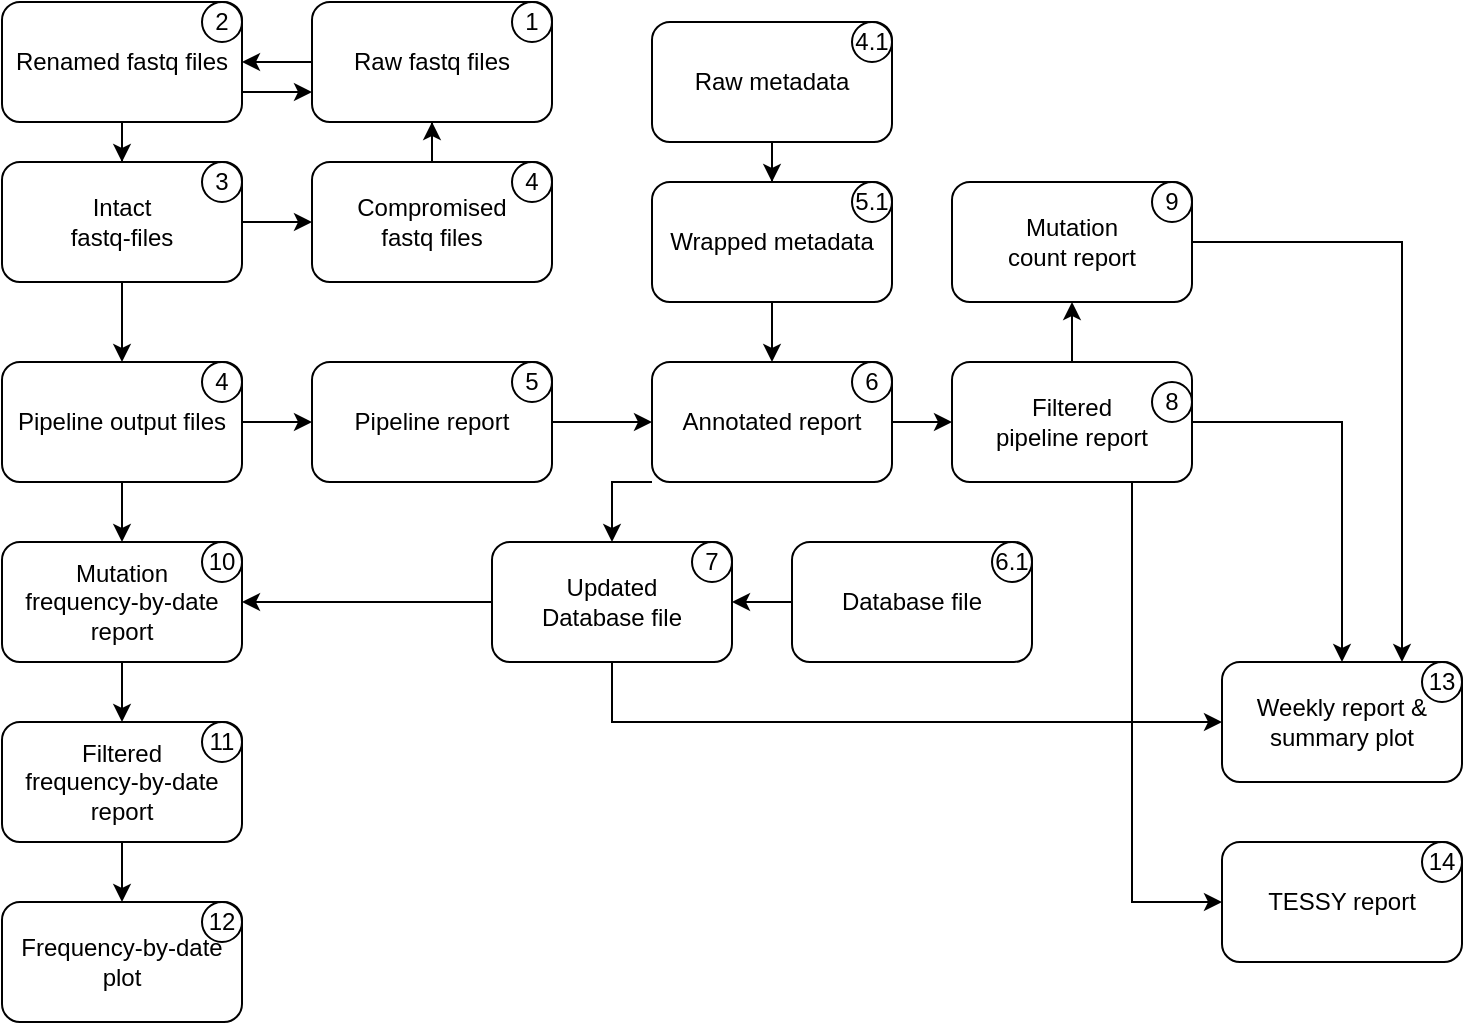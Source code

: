 <mxfile version="20.3.0" type="github">
  <diagram id="-fZA9QrkQrzrABnsWHQr" name="Page-1">
    <mxGraphModel dx="1342" dy="551" grid="1" gridSize="10" guides="1" tooltips="1" connect="1" arrows="1" fold="1" page="1" pageScale="1" pageWidth="850" pageHeight="1100" math="0" shadow="0">
      <root>
        <mxCell id="0" />
        <mxCell id="1" parent="0" />
        <mxCell id="NgFwrWxws-ZB1Rauv6lD-73" value="" style="edgeStyle=orthogonalEdgeStyle;rounded=0;orthogonalLoop=1;jettySize=auto;html=1;" edge="1" parent="1" source="NgFwrWxws-ZB1Rauv6lD-4" target="NgFwrWxws-ZB1Rauv6lD-10">
          <mxGeometry relative="1" as="geometry" />
        </mxCell>
        <mxCell id="NgFwrWxws-ZB1Rauv6lD-4" value="Pipeline report" style="rounded=1;whiteSpace=wrap;html=1;" vertex="1" parent="1">
          <mxGeometry x="185" y="260" width="120" height="60" as="geometry" />
        </mxCell>
        <mxCell id="NgFwrWxws-ZB1Rauv6lD-8" value="" style="edgeStyle=orthogonalEdgeStyle;rounded=0;orthogonalLoop=1;jettySize=auto;html=1;" edge="1" parent="1" source="NgFwrWxws-ZB1Rauv6lD-5" target="NgFwrWxws-ZB1Rauv6lD-6">
          <mxGeometry relative="1" as="geometry" />
        </mxCell>
        <mxCell id="NgFwrWxws-ZB1Rauv6lD-5" value="Raw metadata" style="rounded=1;whiteSpace=wrap;html=1;" vertex="1" parent="1">
          <mxGeometry x="355" y="90" width="120" height="60" as="geometry" />
        </mxCell>
        <mxCell id="NgFwrWxws-ZB1Rauv6lD-74" value="" style="edgeStyle=orthogonalEdgeStyle;rounded=0;orthogonalLoop=1;jettySize=auto;html=1;" edge="1" parent="1" source="NgFwrWxws-ZB1Rauv6lD-6" target="NgFwrWxws-ZB1Rauv6lD-10">
          <mxGeometry relative="1" as="geometry" />
        </mxCell>
        <mxCell id="NgFwrWxws-ZB1Rauv6lD-6" value="Wrapped metadata" style="rounded=1;whiteSpace=wrap;html=1;" vertex="1" parent="1">
          <mxGeometry x="355" y="170" width="120" height="60" as="geometry" />
        </mxCell>
        <mxCell id="NgFwrWxws-ZB1Rauv6lD-9" value="" style="edgeStyle=orthogonalEdgeStyle;rounded=0;orthogonalLoop=1;jettySize=auto;html=1;" edge="1" parent="1" source="NgFwrWxws-ZB1Rauv6lD-7" target="NgFwrWxws-ZB1Rauv6lD-4">
          <mxGeometry relative="1" as="geometry" />
        </mxCell>
        <mxCell id="NgFwrWxws-ZB1Rauv6lD-91" value="" style="edgeStyle=orthogonalEdgeStyle;rounded=0;orthogonalLoop=1;jettySize=auto;html=1;" edge="1" parent="1" source="NgFwrWxws-ZB1Rauv6lD-7" target="NgFwrWxws-ZB1Rauv6lD-83">
          <mxGeometry relative="1" as="geometry" />
        </mxCell>
        <mxCell id="NgFwrWxws-ZB1Rauv6lD-7" value="Pipeline output files" style="rounded=1;whiteSpace=wrap;html=1;" vertex="1" parent="1">
          <mxGeometry x="30" y="260" width="120" height="60" as="geometry" />
        </mxCell>
        <mxCell id="NgFwrWxws-ZB1Rauv6lD-65" value="" style="edgeStyle=orthogonalEdgeStyle;rounded=0;orthogonalLoop=1;jettySize=auto;html=1;" edge="1" parent="1" source="NgFwrWxws-ZB1Rauv6lD-10" target="NgFwrWxws-ZB1Rauv6lD-48">
          <mxGeometry relative="1" as="geometry" />
        </mxCell>
        <mxCell id="NgFwrWxws-ZB1Rauv6lD-101" style="edgeStyle=orthogonalEdgeStyle;rounded=0;orthogonalLoop=1;jettySize=auto;html=1;exitX=0;exitY=1;exitDx=0;exitDy=0;entryX=0.5;entryY=0;entryDx=0;entryDy=0;" edge="1" parent="1" source="NgFwrWxws-ZB1Rauv6lD-10" target="NgFwrWxws-ZB1Rauv6lD-17">
          <mxGeometry relative="1" as="geometry" />
        </mxCell>
        <mxCell id="NgFwrWxws-ZB1Rauv6lD-10" value="Annotated report" style="whiteSpace=wrap;html=1;rounded=1;" vertex="1" parent="1">
          <mxGeometry x="355" y="260" width="120" height="60" as="geometry" />
        </mxCell>
        <mxCell id="NgFwrWxws-ZB1Rauv6lD-88" value="" style="edgeStyle=orthogonalEdgeStyle;rounded=0;orthogonalLoop=1;jettySize=auto;html=1;entryX=1;entryY=0.5;entryDx=0;entryDy=0;" edge="1" parent="1" source="NgFwrWxws-ZB1Rauv6lD-16" target="NgFwrWxws-ZB1Rauv6lD-17">
          <mxGeometry relative="1" as="geometry" />
        </mxCell>
        <mxCell id="NgFwrWxws-ZB1Rauv6lD-16" value="Database file" style="whiteSpace=wrap;html=1;rounded=1;" vertex="1" parent="1">
          <mxGeometry x="425" y="350" width="120" height="60" as="geometry" />
        </mxCell>
        <mxCell id="NgFwrWxws-ZB1Rauv6lD-90" style="edgeStyle=orthogonalEdgeStyle;rounded=0;orthogonalLoop=1;jettySize=auto;html=1;entryX=1;entryY=0.5;entryDx=0;entryDy=0;" edge="1" parent="1" source="NgFwrWxws-ZB1Rauv6lD-17" target="NgFwrWxws-ZB1Rauv6lD-83">
          <mxGeometry relative="1" as="geometry" />
        </mxCell>
        <mxCell id="NgFwrWxws-ZB1Rauv6lD-106" style="edgeStyle=orthogonalEdgeStyle;rounded=0;orthogonalLoop=1;jettySize=auto;html=1;exitX=0.5;exitY=1;exitDx=0;exitDy=0;entryX=0;entryY=0.5;entryDx=0;entryDy=0;" edge="1" parent="1" source="NgFwrWxws-ZB1Rauv6lD-17" target="NgFwrWxws-ZB1Rauv6lD-102">
          <mxGeometry relative="1" as="geometry" />
        </mxCell>
        <mxCell id="NgFwrWxws-ZB1Rauv6lD-17" value="&lt;div&gt;Updated &lt;br&gt;&lt;/div&gt;&lt;div&gt;Database file&lt;/div&gt;" style="whiteSpace=wrap;html=1;rounded=1;" vertex="1" parent="1">
          <mxGeometry x="275" y="350" width="120" height="60" as="geometry" />
        </mxCell>
        <mxCell id="NgFwrWxws-ZB1Rauv6lD-24" value="" style="edgeStyle=orthogonalEdgeStyle;rounded=0;orthogonalLoop=1;jettySize=auto;html=1;" edge="1" parent="1" source="NgFwrWxws-ZB1Rauv6lD-20" target="NgFwrWxws-ZB1Rauv6lD-23">
          <mxGeometry relative="1" as="geometry" />
        </mxCell>
        <mxCell id="NgFwrWxws-ZB1Rauv6lD-30" style="edgeStyle=orthogonalEdgeStyle;rounded=0;orthogonalLoop=1;jettySize=auto;html=1;exitX=1;exitY=0.75;exitDx=0;exitDy=0;entryX=0;entryY=0.75;entryDx=0;entryDy=0;" edge="1" parent="1" source="NgFwrWxws-ZB1Rauv6lD-20" target="NgFwrWxws-ZB1Rauv6lD-21">
          <mxGeometry relative="1" as="geometry" />
        </mxCell>
        <mxCell id="NgFwrWxws-ZB1Rauv6lD-20" value="Renamed fastq files" style="rounded=1;whiteSpace=wrap;html=1;" vertex="1" parent="1">
          <mxGeometry x="30" y="80" width="120" height="60" as="geometry" />
        </mxCell>
        <mxCell id="NgFwrWxws-ZB1Rauv6lD-29" value="" style="edgeStyle=orthogonalEdgeStyle;rounded=0;orthogonalLoop=1;jettySize=auto;html=1;" edge="1" parent="1" source="NgFwrWxws-ZB1Rauv6lD-21" target="NgFwrWxws-ZB1Rauv6lD-20">
          <mxGeometry relative="1" as="geometry" />
        </mxCell>
        <mxCell id="NgFwrWxws-ZB1Rauv6lD-21" value="Raw fastq files" style="rounded=1;whiteSpace=wrap;html=1;" vertex="1" parent="1">
          <mxGeometry x="185" y="80" width="120" height="60" as="geometry" />
        </mxCell>
        <mxCell id="NgFwrWxws-ZB1Rauv6lD-25" value="" style="edgeStyle=orthogonalEdgeStyle;rounded=0;orthogonalLoop=1;jettySize=auto;html=1;" edge="1" parent="1" source="NgFwrWxws-ZB1Rauv6lD-23" target="NgFwrWxws-ZB1Rauv6lD-7">
          <mxGeometry relative="1" as="geometry" />
        </mxCell>
        <mxCell id="NgFwrWxws-ZB1Rauv6lD-28" style="edgeStyle=orthogonalEdgeStyle;rounded=0;orthogonalLoop=1;jettySize=auto;html=1;exitX=1;exitY=0.5;exitDx=0;exitDy=0;entryX=0;entryY=0.5;entryDx=0;entryDy=0;" edge="1" parent="1" source="NgFwrWxws-ZB1Rauv6lD-23" target="NgFwrWxws-ZB1Rauv6lD-27">
          <mxGeometry relative="1" as="geometry" />
        </mxCell>
        <mxCell id="NgFwrWxws-ZB1Rauv6lD-23" value="Intact&lt;br&gt; fastq-files" style="rounded=1;whiteSpace=wrap;html=1;" vertex="1" parent="1">
          <mxGeometry x="30" y="160" width="120" height="60" as="geometry" />
        </mxCell>
        <mxCell id="NgFwrWxws-ZB1Rauv6lD-32" value="" style="edgeStyle=orthogonalEdgeStyle;rounded=0;orthogonalLoop=1;jettySize=auto;html=1;" edge="1" parent="1" source="NgFwrWxws-ZB1Rauv6lD-27" target="NgFwrWxws-ZB1Rauv6lD-21">
          <mxGeometry relative="1" as="geometry" />
        </mxCell>
        <mxCell id="NgFwrWxws-ZB1Rauv6lD-27" value="&lt;div&gt;Compromised &lt;br&gt;&lt;/div&gt;&lt;div&gt;fastq files&lt;/div&gt;" style="rounded=1;whiteSpace=wrap;html=1;" vertex="1" parent="1">
          <mxGeometry x="185" y="160" width="120" height="60" as="geometry" />
        </mxCell>
        <mxCell id="NgFwrWxws-ZB1Rauv6lD-33" value="1" style="ellipse;whiteSpace=wrap;html=1;aspect=fixed;" vertex="1" parent="1">
          <mxGeometry x="285" y="80" width="20" height="20" as="geometry" />
        </mxCell>
        <mxCell id="NgFwrWxws-ZB1Rauv6lD-34" value="2" style="ellipse;whiteSpace=wrap;html=1;aspect=fixed;" vertex="1" parent="1">
          <mxGeometry x="130" y="80" width="20" height="20" as="geometry" />
        </mxCell>
        <mxCell id="NgFwrWxws-ZB1Rauv6lD-35" value="4" style="ellipse;whiteSpace=wrap;html=1;aspect=fixed;" vertex="1" parent="1">
          <mxGeometry x="285" y="160" width="20" height="20" as="geometry" />
        </mxCell>
        <mxCell id="NgFwrWxws-ZB1Rauv6lD-36" value="3" style="ellipse;whiteSpace=wrap;html=1;aspect=fixed;" vertex="1" parent="1">
          <mxGeometry x="130" y="160" width="20" height="20" as="geometry" />
        </mxCell>
        <mxCell id="NgFwrWxws-ZB1Rauv6lD-37" value="4" style="ellipse;whiteSpace=wrap;html=1;aspect=fixed;" vertex="1" parent="1">
          <mxGeometry x="130" y="260" width="20" height="20" as="geometry" />
        </mxCell>
        <mxCell id="NgFwrWxws-ZB1Rauv6lD-38" value="5" style="ellipse;whiteSpace=wrap;html=1;aspect=fixed;" vertex="1" parent="1">
          <mxGeometry x="285" y="260" width="20" height="20" as="geometry" />
        </mxCell>
        <mxCell id="NgFwrWxws-ZB1Rauv6lD-39" value="6" style="ellipse;whiteSpace=wrap;html=1;aspect=fixed;" vertex="1" parent="1">
          <mxGeometry x="455" y="260" width="20" height="20" as="geometry" />
        </mxCell>
        <mxCell id="NgFwrWxws-ZB1Rauv6lD-40" value="6.1" style="ellipse;whiteSpace=wrap;html=1;aspect=fixed;" vertex="1" parent="1">
          <mxGeometry x="525" y="350" width="20" height="20" as="geometry" />
        </mxCell>
        <mxCell id="NgFwrWxws-ZB1Rauv6lD-41" value="&lt;div&gt;4.1&lt;/div&gt;" style="ellipse;whiteSpace=wrap;html=1;aspect=fixed;" vertex="1" parent="1">
          <mxGeometry x="455" y="90" width="20" height="20" as="geometry" />
        </mxCell>
        <mxCell id="NgFwrWxws-ZB1Rauv6lD-42" value="5.1" style="ellipse;whiteSpace=wrap;html=1;aspect=fixed;" vertex="1" parent="1">
          <mxGeometry x="455" y="170" width="20" height="20" as="geometry" />
        </mxCell>
        <mxCell id="NgFwrWxws-ZB1Rauv6lD-43" value="7" style="ellipse;whiteSpace=wrap;html=1;aspect=fixed;" vertex="1" parent="1">
          <mxGeometry x="375" y="350" width="20" height="20" as="geometry" />
        </mxCell>
        <mxCell id="NgFwrWxws-ZB1Rauv6lD-56" value="" style="edgeStyle=orthogonalEdgeStyle;rounded=0;orthogonalLoop=1;jettySize=auto;html=1;" edge="1" parent="1" source="NgFwrWxws-ZB1Rauv6lD-48" target="NgFwrWxws-ZB1Rauv6lD-55">
          <mxGeometry relative="1" as="geometry" />
        </mxCell>
        <mxCell id="NgFwrWxws-ZB1Rauv6lD-104" style="edgeStyle=orthogonalEdgeStyle;rounded=0;orthogonalLoop=1;jettySize=auto;html=1;exitX=1;exitY=0.5;exitDx=0;exitDy=0;entryX=0.5;entryY=0;entryDx=0;entryDy=0;" edge="1" parent="1" source="NgFwrWxws-ZB1Rauv6lD-48" target="NgFwrWxws-ZB1Rauv6lD-102">
          <mxGeometry relative="1" as="geometry" />
        </mxCell>
        <mxCell id="NgFwrWxws-ZB1Rauv6lD-108" style="edgeStyle=orthogonalEdgeStyle;rounded=0;orthogonalLoop=1;jettySize=auto;html=1;exitX=0.75;exitY=1;exitDx=0;exitDy=0;entryX=0;entryY=0.5;entryDx=0;entryDy=0;" edge="1" parent="1" source="NgFwrWxws-ZB1Rauv6lD-48" target="NgFwrWxws-ZB1Rauv6lD-107">
          <mxGeometry relative="1" as="geometry" />
        </mxCell>
        <mxCell id="NgFwrWxws-ZB1Rauv6lD-48" value="&lt;div&gt;Filtered&lt;/div&gt;&lt;div&gt;pipeline report&lt;br&gt;&lt;/div&gt;" style="rounded=1;whiteSpace=wrap;html=1;" vertex="1" parent="1">
          <mxGeometry x="505" y="260" width="120" height="60" as="geometry" />
        </mxCell>
        <mxCell id="NgFwrWxws-ZB1Rauv6lD-49" value="8" style="ellipse;whiteSpace=wrap;html=1;aspect=fixed;" vertex="1" parent="1">
          <mxGeometry x="605" y="270" width="20" height="20" as="geometry" />
        </mxCell>
        <mxCell id="NgFwrWxws-ZB1Rauv6lD-105" style="edgeStyle=orthogonalEdgeStyle;rounded=0;orthogonalLoop=1;jettySize=auto;html=1;exitX=1;exitY=0.5;exitDx=0;exitDy=0;entryX=0.75;entryY=0;entryDx=0;entryDy=0;" edge="1" parent="1" source="NgFwrWxws-ZB1Rauv6lD-55" target="NgFwrWxws-ZB1Rauv6lD-102">
          <mxGeometry relative="1" as="geometry" />
        </mxCell>
        <mxCell id="NgFwrWxws-ZB1Rauv6lD-55" value="Mutation&lt;br&gt;count report" style="rounded=1;whiteSpace=wrap;html=1;" vertex="1" parent="1">
          <mxGeometry x="505" y="170" width="120" height="60" as="geometry" />
        </mxCell>
        <mxCell id="NgFwrWxws-ZB1Rauv6lD-58" value="9" style="ellipse;whiteSpace=wrap;html=1;aspect=fixed;" vertex="1" parent="1">
          <mxGeometry x="605" y="170" width="20" height="20" as="geometry" />
        </mxCell>
        <mxCell id="NgFwrWxws-ZB1Rauv6lD-97" value="" style="edgeStyle=orthogonalEdgeStyle;rounded=0;orthogonalLoop=1;jettySize=auto;html=1;" edge="1" parent="1" source="NgFwrWxws-ZB1Rauv6lD-83" target="NgFwrWxws-ZB1Rauv6lD-95">
          <mxGeometry relative="1" as="geometry" />
        </mxCell>
        <mxCell id="NgFwrWxws-ZB1Rauv6lD-83" value="&lt;div&gt;Mutation&lt;/div&gt;&lt;div&gt;frequency-by-date&lt;/div&gt;&lt;div&gt;report&lt;br&gt;&lt;/div&gt;" style="whiteSpace=wrap;html=1;rounded=1;" vertex="1" parent="1">
          <mxGeometry x="30" y="350" width="120" height="60" as="geometry" />
        </mxCell>
        <mxCell id="NgFwrWxws-ZB1Rauv6lD-84" value="&lt;div&gt;10&lt;/div&gt;" style="ellipse;whiteSpace=wrap;html=1;aspect=fixed;" vertex="1" parent="1">
          <mxGeometry x="130" y="350" width="20" height="20" as="geometry" />
        </mxCell>
        <mxCell id="NgFwrWxws-ZB1Rauv6lD-99" value="" style="edgeStyle=orthogonalEdgeStyle;rounded=0;orthogonalLoop=1;jettySize=auto;html=1;" edge="1" parent="1" source="NgFwrWxws-ZB1Rauv6lD-95" target="NgFwrWxws-ZB1Rauv6lD-98">
          <mxGeometry relative="1" as="geometry" />
        </mxCell>
        <mxCell id="NgFwrWxws-ZB1Rauv6lD-95" value="&lt;div&gt;Filtered&lt;br&gt;&lt;/div&gt;&lt;div&gt;frequency-by-date&lt;/div&gt;&lt;div&gt;report&lt;br&gt;&lt;/div&gt;" style="whiteSpace=wrap;html=1;rounded=1;" vertex="1" parent="1">
          <mxGeometry x="30" y="440" width="120" height="60" as="geometry" />
        </mxCell>
        <mxCell id="NgFwrWxws-ZB1Rauv6lD-96" value="11" style="ellipse;whiteSpace=wrap;html=1;aspect=fixed;" vertex="1" parent="1">
          <mxGeometry x="130" y="440" width="20" height="20" as="geometry" />
        </mxCell>
        <mxCell id="NgFwrWxws-ZB1Rauv6lD-98" value="Frequency-by-date plot" style="whiteSpace=wrap;html=1;rounded=1;" vertex="1" parent="1">
          <mxGeometry x="30" y="530" width="120" height="60" as="geometry" />
        </mxCell>
        <mxCell id="NgFwrWxws-ZB1Rauv6lD-100" value="12" style="ellipse;whiteSpace=wrap;html=1;aspect=fixed;" vertex="1" parent="1">
          <mxGeometry x="130" y="530" width="20" height="20" as="geometry" />
        </mxCell>
        <mxCell id="NgFwrWxws-ZB1Rauv6lD-102" value="Weekly report &amp;amp; summary plot" style="rounded=1;whiteSpace=wrap;html=1;" vertex="1" parent="1">
          <mxGeometry x="640" y="410" width="120" height="60" as="geometry" />
        </mxCell>
        <mxCell id="NgFwrWxws-ZB1Rauv6lD-103" value="13" style="ellipse;whiteSpace=wrap;html=1;aspect=fixed;" vertex="1" parent="1">
          <mxGeometry x="740" y="410" width="20" height="20" as="geometry" />
        </mxCell>
        <mxCell id="NgFwrWxws-ZB1Rauv6lD-107" value="TESSY report" style="rounded=1;whiteSpace=wrap;html=1;" vertex="1" parent="1">
          <mxGeometry x="640" y="500" width="120" height="60" as="geometry" />
        </mxCell>
        <mxCell id="NgFwrWxws-ZB1Rauv6lD-109" value="14" style="ellipse;whiteSpace=wrap;html=1;aspect=fixed;" vertex="1" parent="1">
          <mxGeometry x="740" y="500" width="20" height="20" as="geometry" />
        </mxCell>
      </root>
    </mxGraphModel>
  </diagram>
</mxfile>
